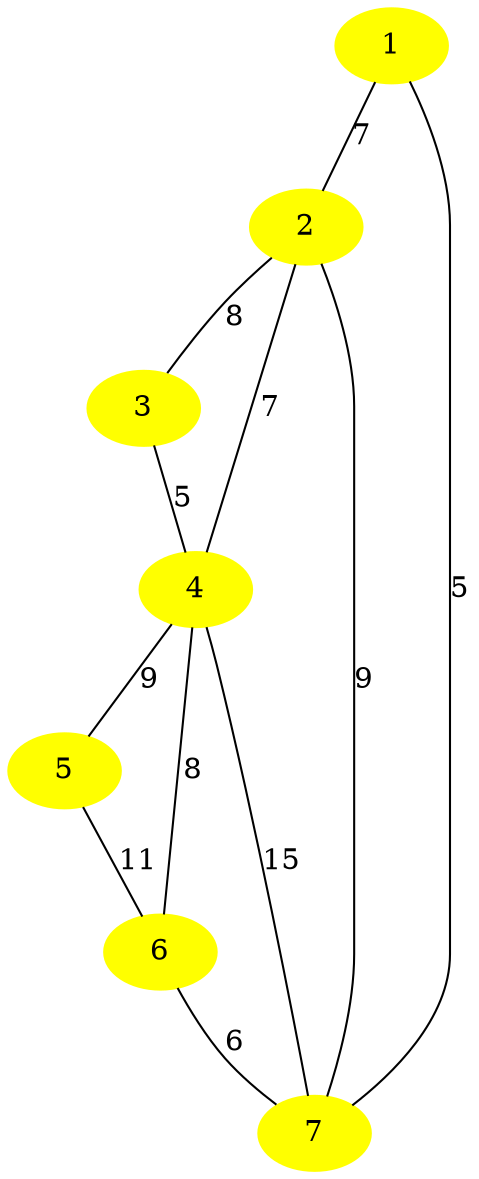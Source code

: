 digraph G{ 
node [style=filled, fontcolor=black];
n0[label="1", color=yellow];
n1[label="2", color=yellow];
n2[label="3", color=yellow];
n3[label="4", color=yellow];
n4[label="5", color=yellow];
n5[label="6", color=yellow];
n6[label="7", color=yellow];
n0 -> n1 [arrowhead=none, label="7"];
n0 -> n6 [arrowhead=none, label="5"];
n1 -> n6 [arrowhead=none, label="9"];
n1 -> n2 [arrowhead=none, label="8"];
n1 -> n3 [arrowhead=none, label="7"];
n2 -> n3 [arrowhead=none, label="5"];
n3 -> n6 [arrowhead=none, label="15"];
n3 -> n5 [arrowhead=none, label="8"];
n3 -> n4 [arrowhead=none, label="9"];
n4 -> n5 [arrowhead=none, label="11"];
n5 -> n6 [arrowhead=none, label="6"];
}
